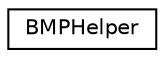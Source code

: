 digraph "Graphical Class Hierarchy"
{
  edge [fontname="Helvetica",fontsize="10",labelfontname="Helvetica",labelfontsize="10"];
  node [fontname="Helvetica",fontsize="10",shape=record];
  rankdir="LR";
  Node1 [label="BMPHelper",height=0.2,width=0.4,color="black", fillcolor="white", style="filled",URL="$classBMPHelper.html"];
}

